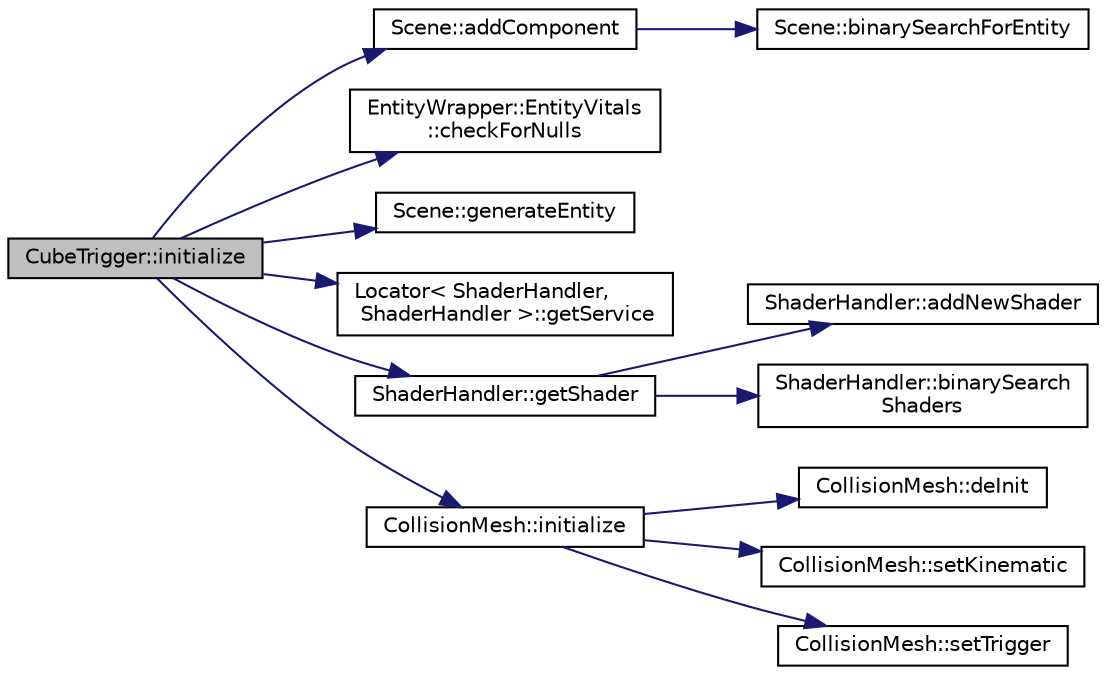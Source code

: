 digraph "CubeTrigger::initialize"
{
 // INTERACTIVE_SVG=YES
 // LATEX_PDF_SIZE
  edge [fontname="Helvetica",fontsize="10",labelfontname="Helvetica",labelfontsize="10"];
  node [fontname="Helvetica",fontsize="10",shape=record];
  rankdir="LR";
  Node1 [label="CubeTrigger::initialize",height=0.2,width=0.4,color="black", fillcolor="grey75", style="filled", fontcolor="black",tooltip=" "];
  Node1 -> Node2 [color="midnightblue",fontsize="10",style="solid",fontname="Helvetica"];
  Node2 [label="Scene::addComponent",height=0.2,width=0.4,color="black", fillcolor="white", style="filled",URL="$d6/db5/class_scene.html#a8be9ee80a306fd6eaeb621367cb3a353",tooltip=" "];
  Node2 -> Node3 [color="midnightblue",fontsize="10",style="solid",fontname="Helvetica"];
  Node3 [label="Scene::binarySearchForEntity",height=0.2,width=0.4,color="black", fillcolor="white", style="filled",URL="$d6/db5/class_scene.html#a55c346bea3f04eb9d9f8476a68c2fa93",tooltip=" "];
  Node1 -> Node4 [color="midnightblue",fontsize="10",style="solid",fontname="Helvetica"];
  Node4 [label="EntityWrapper::EntityVitals\l::checkForNulls",height=0.2,width=0.4,color="black", fillcolor="white", style="filled",URL="$d5/da8/struct_entity_wrapper_1_1_entity_vitals.html#acf65583e2e08d352ba6d4b4a45454214",tooltip=" "];
  Node1 -> Node5 [color="midnightblue",fontsize="10",style="solid",fontname="Helvetica"];
  Node5 [label="Scene::generateEntity",height=0.2,width=0.4,color="black", fillcolor="white", style="filled",URL="$d6/db5/class_scene.html#ab4f95ed65ad2f033c8221992840668b7",tooltip=" "];
  Node1 -> Node6 [color="midnightblue",fontsize="10",style="solid",fontname="Helvetica"];
  Node6 [label="Locator\< ShaderHandler,\l ShaderHandler \>::getService",height=0.2,width=0.4,color="black", fillcolor="white", style="filled",URL="$d2/d23/class_locator.html#a310ebd51e96b6341e25471b651afaf34",tooltip=" "];
  Node1 -> Node7 [color="midnightblue",fontsize="10",style="solid",fontname="Helvetica"];
  Node7 [label="ShaderHandler::getShader",height=0.2,width=0.4,color="black", fillcolor="white", style="filled",URL="$de/d51/class_shader_handler.html#ad478cf645ea1baf7f0172059d3f9d40a",tooltip=" "];
  Node7 -> Node8 [color="midnightblue",fontsize="10",style="solid",fontname="Helvetica"];
  Node8 [label="ShaderHandler::addNewShader",height=0.2,width=0.4,color="black", fillcolor="white", style="filled",URL="$de/d51/class_shader_handler.html#aa6135a3de8989141daaf63815d7e3ba5",tooltip=" "];
  Node7 -> Node9 [color="midnightblue",fontsize="10",style="solid",fontname="Helvetica"];
  Node9 [label="ShaderHandler::binarySearch\lShaders",height=0.2,width=0.4,color="black", fillcolor="white", style="filled",URL="$de/d51/class_shader_handler.html#ad363f345aa76d162312c455de9a4ee40",tooltip=" "];
  Node1 -> Node10 [color="midnightblue",fontsize="10",style="solid",fontname="Helvetica"];
  Node10 [label="CollisionMesh::initialize",height=0.2,width=0.4,color="black", fillcolor="white", style="filled",URL="$d4/daa/class_collision_mesh.html#aa50751946304cee44096c00cf737c696",tooltip=" "];
  Node10 -> Node11 [color="midnightblue",fontsize="10",style="solid",fontname="Helvetica"];
  Node11 [label="CollisionMesh::deInit",height=0.2,width=0.4,color="black", fillcolor="white", style="filled",URL="$d4/daa/class_collision_mesh.html#adcf9c78c61f0be4c72d56722e0129c2d",tooltip=" "];
  Node10 -> Node12 [color="midnightblue",fontsize="10",style="solid",fontname="Helvetica"];
  Node12 [label="CollisionMesh::setKinematic",height=0.2,width=0.4,color="black", fillcolor="white", style="filled",URL="$d4/daa/class_collision_mesh.html#a258fb73d34b153032086203cfb8d7193",tooltip=" "];
  Node10 -> Node13 [color="midnightblue",fontsize="10",style="solid",fontname="Helvetica"];
  Node13 [label="CollisionMesh::setTrigger",height=0.2,width=0.4,color="black", fillcolor="white", style="filled",URL="$d4/daa/class_collision_mesh.html#afe25849e28ea6a9884f42d15b40c84d7",tooltip=" "];
}
